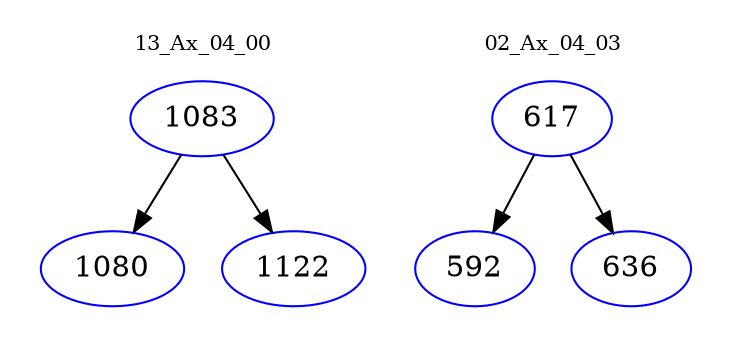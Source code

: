 digraph{
subgraph cluster_0 {
color = white
label = "13_Ax_04_00";
fontsize=10;
T0_1083 [label="1083", color="blue"]
T0_1083 -> T0_1080 [color="black"]
T0_1080 [label="1080", color="blue"]
T0_1083 -> T0_1122 [color="black"]
T0_1122 [label="1122", color="blue"]
}
subgraph cluster_1 {
color = white
label = "02_Ax_04_03";
fontsize=10;
T1_617 [label="617", color="blue"]
T1_617 -> T1_592 [color="black"]
T1_592 [label="592", color="blue"]
T1_617 -> T1_636 [color="black"]
T1_636 [label="636", color="blue"]
}
}
